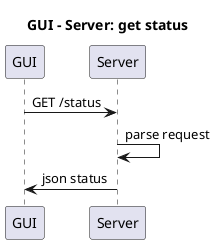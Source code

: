 @startuml
title GUI - Server: get status

GUI -> Server: GET /status
Server -> Server: parse request
Server -> GUI: json status

@enduml